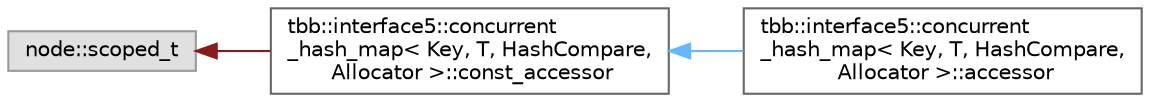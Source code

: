 digraph "类继承关系图"
{
 // LATEX_PDF_SIZE
  bgcolor="transparent";
  edge [fontname=Helvetica,fontsize=10,labelfontname=Helvetica,labelfontsize=10];
  node [fontname=Helvetica,fontsize=10,shape=box,height=0.2,width=0.4];
  rankdir="LR";
  Node0 [id="Node000000",label="node::scoped_t",height=0.2,width=0.4,color="grey60", fillcolor="#E0E0E0", style="filled",tooltip=" "];
  Node0 -> Node1 [id="edge5696_Node000000_Node000001",dir="back",color="firebrick4",style="solid",tooltip=" "];
  Node1 [id="Node000001",label="tbb::interface5::concurrent\l_hash_map\< Key, T, HashCompare,\l Allocator \>::const_accessor",height=0.2,width=0.4,color="grey40", fillcolor="white", style="filled",URL="$classtbb_1_1interface5_1_1concurrent__hash__map_1_1const__accessor.html",tooltip="Combines data access, locking, and garbage collection."];
  Node1 -> Node2 [id="edge5697_Node000001_Node000002",dir="back",color="steelblue1",style="solid",tooltip=" "];
  Node2 [id="Node000002",label="tbb::interface5::concurrent\l_hash_map\< Key, T, HashCompare,\l Allocator \>::accessor",height=0.2,width=0.4,color="grey40", fillcolor="white", style="filled",URL="$classtbb_1_1interface5_1_1concurrent__hash__map_1_1accessor.html",tooltip="Allows write access to elements and combines data access, locking, and garbage collection."];
}
